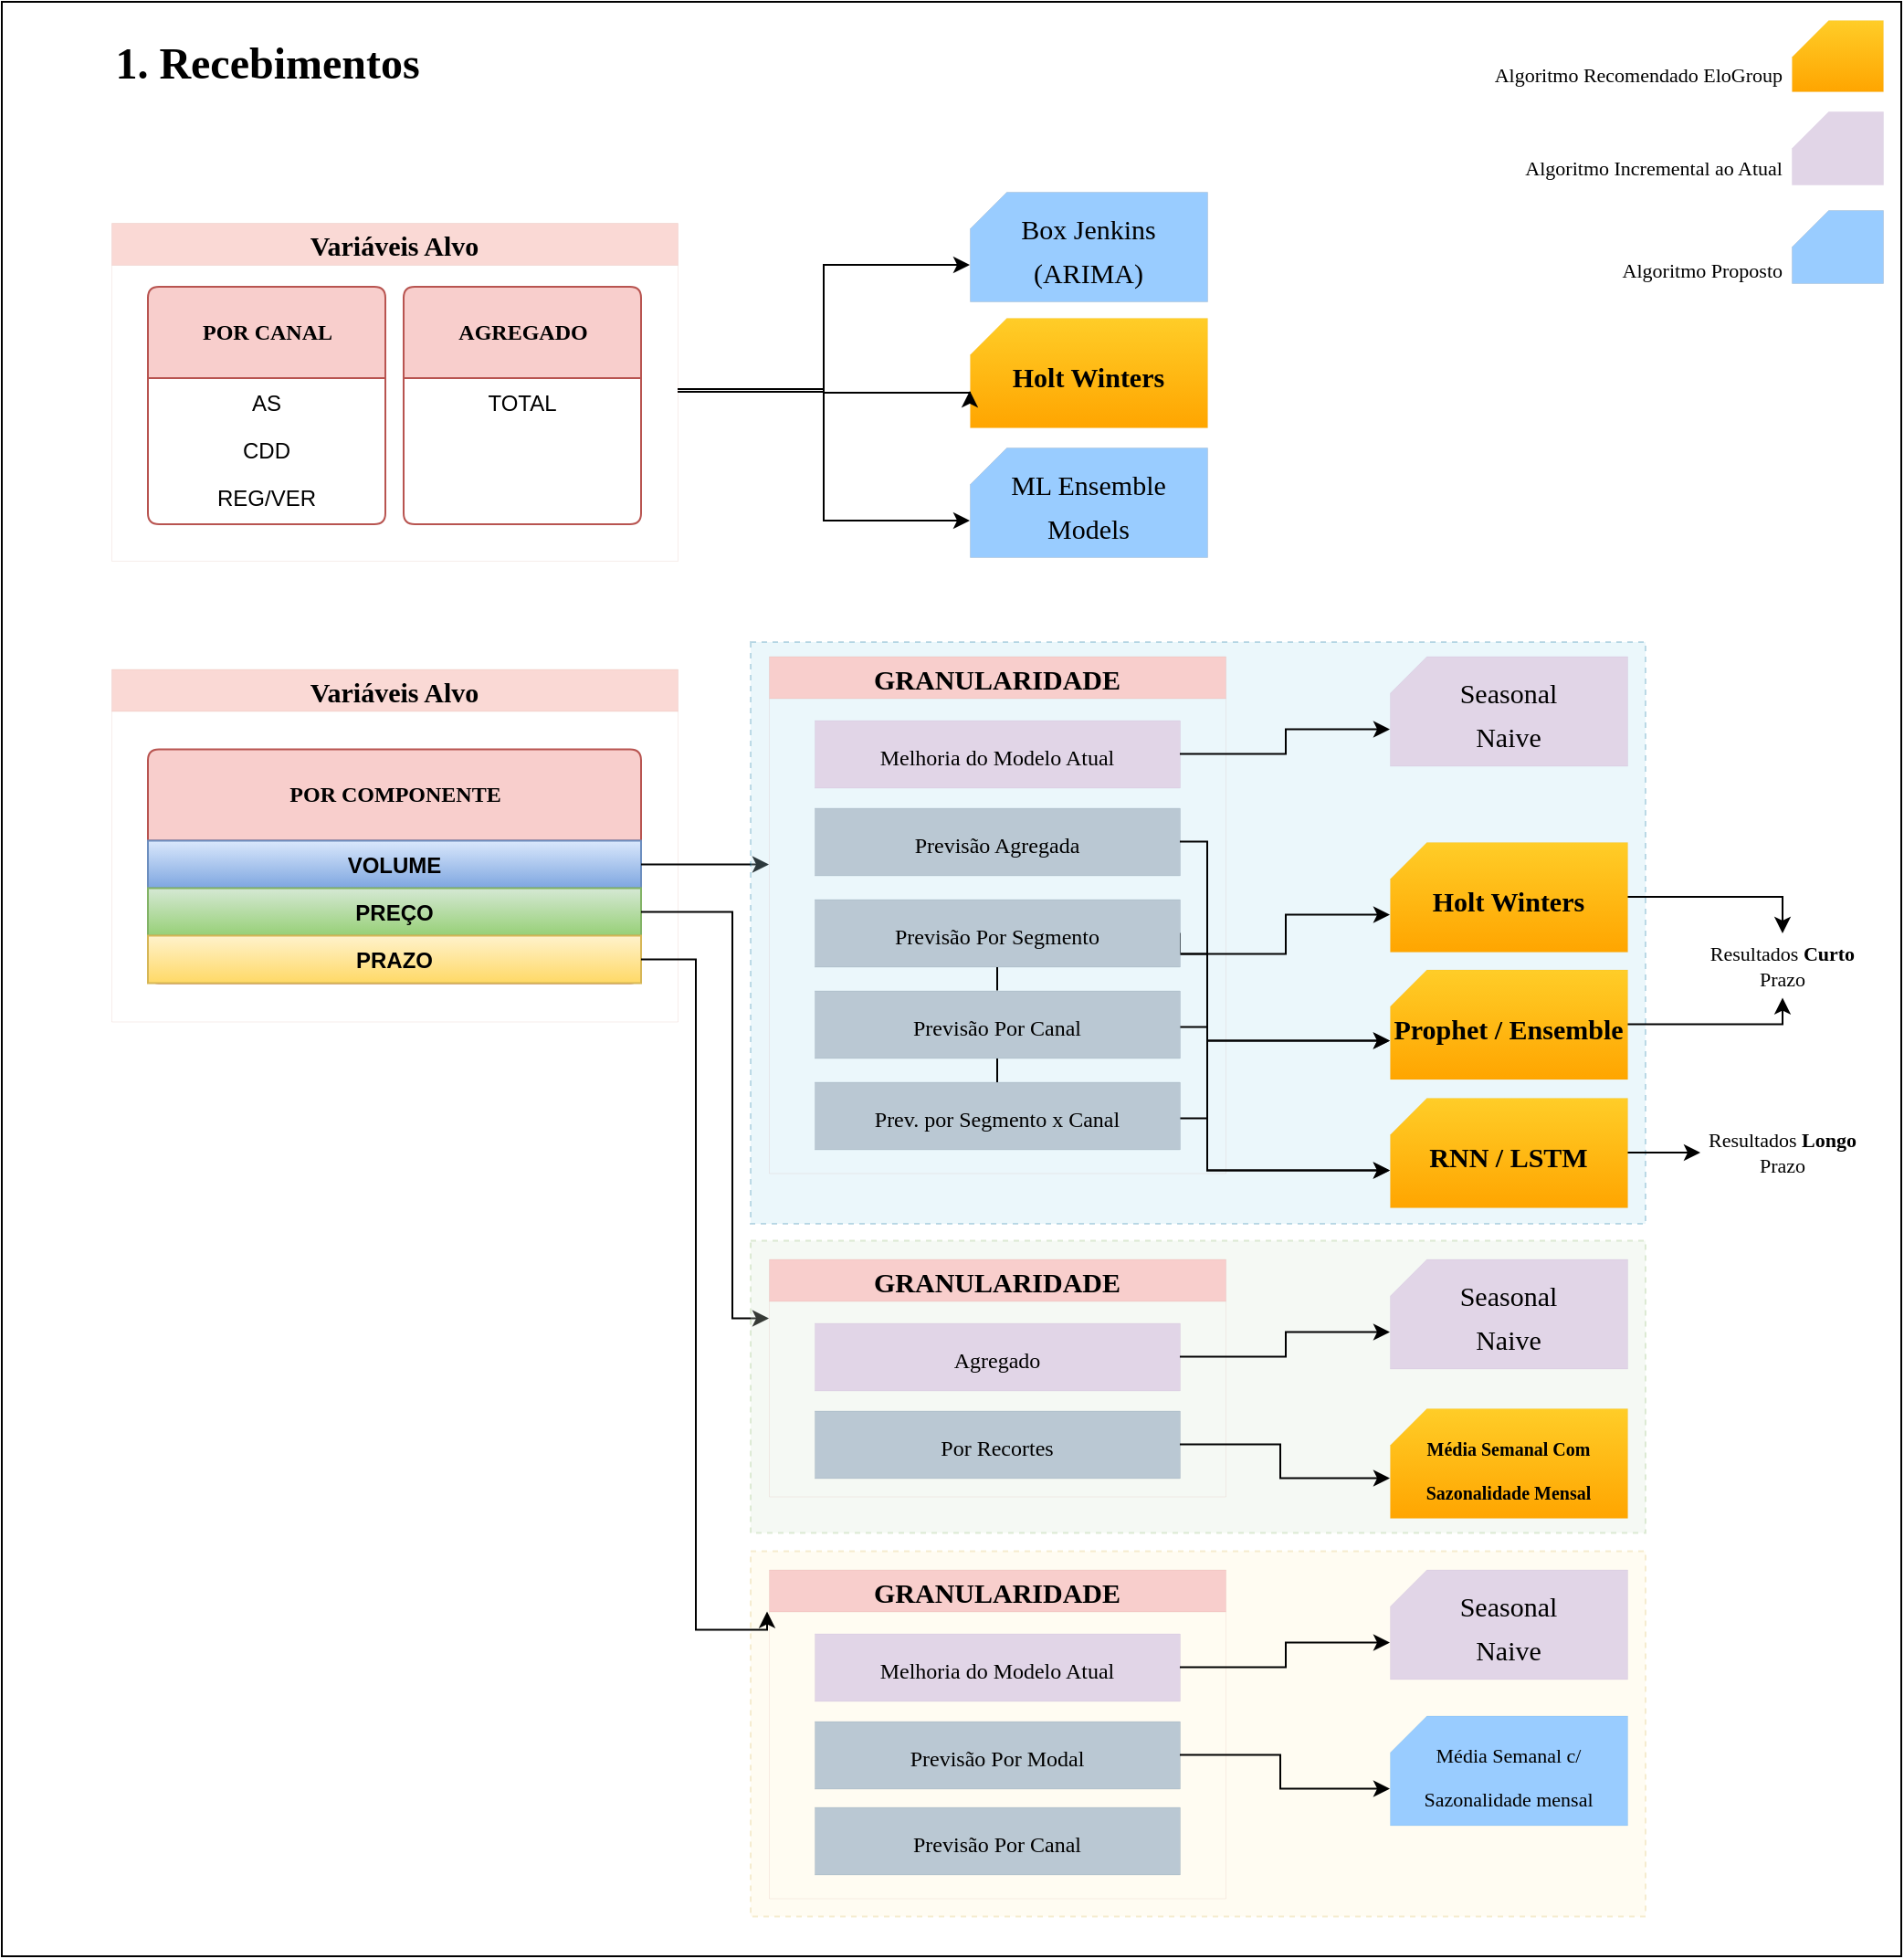 <mxfile version="15.8.8" type="github" pages="2">
  <diagram name="Recebimentos-All" id="5d7acffa-a066-3a61-03fe-96351882024d">
    <mxGraphModel dx="1422" dy="795" grid="1" gridSize="10" guides="1" tooltips="1" connect="1" arrows="1" fold="1" page="1" pageScale="1" pageWidth="1100" pageHeight="850" background="#ffffff" math="0" shadow="0">
      <root>
        <mxCell id="0" />
        <mxCell id="1" parent="0" />
        <mxCell id="HXmn7OTbbug8Ag9zwqpq-1" value="" style="whiteSpace=wrap;html=1;" parent="1" vertex="1">
          <mxGeometry x="40" y="40" width="1040" height="1070" as="geometry" />
        </mxCell>
        <mxCell id="HXmn7OTbbug8Ag9zwqpq-2" value="&lt;font style=&quot;font-size: 24px&quot;&gt;1. Recebimentos&lt;/font&gt;" style="text;html=1;resizable=0;autosize=1;align=center;verticalAlign=middle;points=[];rounded=0;strokeWidth=0;fontSize=20;fontStyle=1;fontFamily=Lucida Console;" parent="1" vertex="1">
          <mxGeometry x="65" y="59" width="240" height="30" as="geometry" />
        </mxCell>
        <mxCell id="HXmn7OTbbug8Ag9zwqpq-7" value="&lt;font style=&quot;font-size: 15px&quot;&gt;&lt;font style=&quot;font-size: 15px&quot;&gt;Box Jenkins&lt;br&gt;(AR&lt;/font&gt;IMA)&lt;/font&gt;" style="shape=card;whiteSpace=wrap;html=1;fontFamily=Lucida Console;fontSize=20;strokeWidth=0;fillColor=#99CCFF;size=20;" parent="1" vertex="1">
          <mxGeometry x="570" y="144" width="130" height="60" as="geometry" />
        </mxCell>
        <mxCell id="HXmn7OTbbug8Ag9zwqpq-8" value="&lt;font style=&quot;font-size: 15px&quot;&gt;Holt Winters&lt;/font&gt;" style="shape=card;whiteSpace=wrap;html=1;fontFamily=Lucida Console;fontSize=20;strokeWidth=0;fillColor=#ffcd28;size=20;rounded=0;shadow=0;fontStyle=1;labelBackgroundColor=none;labelBorderColor=none;gradientColor=#ffa500;strokeColor=#d79b00;" parent="1" vertex="1">
          <mxGeometry x="570" y="213" width="130" height="60" as="geometry" />
        </mxCell>
        <mxCell id="HXmn7OTbbug8Ag9zwqpq-9" value="&lt;font style=&quot;font-size: 15px&quot;&gt;ML Ensemble&lt;br&gt;Models&lt;/font&gt;" style="shape=card;whiteSpace=wrap;html=1;fontFamily=Lucida Console;fontSize=20;strokeWidth=0;fillColor=#99CCFF;size=20;" parent="1" vertex="1">
          <mxGeometry x="570" y="284" width="130" height="60" as="geometry" />
        </mxCell>
        <mxCell id="HXmn7OTbbug8Ag9zwqpq-13" style="edgeStyle=orthogonalEdgeStyle;rounded=0;orthogonalLoop=1;jettySize=auto;html=1;entryX=0;entryY=0;entryDx=0;entryDy=40;entryPerimeter=0;fontFamily=Lucida Console;fontSize=15;" parent="1" source="HXmn7OTbbug8Ag9zwqpq-11" target="HXmn7OTbbug8Ag9zwqpq-7" edge="1">
          <mxGeometry relative="1" as="geometry" />
        </mxCell>
        <mxCell id="HXmn7OTbbug8Ag9zwqpq-14" style="edgeStyle=orthogonalEdgeStyle;rounded=0;orthogonalLoop=1;jettySize=auto;html=1;entryX=0;entryY=0;entryDx=0;entryDy=40;entryPerimeter=0;fontFamily=Lucida Console;fontSize=15;" parent="1" source="HXmn7OTbbug8Ag9zwqpq-11" target="HXmn7OTbbug8Ag9zwqpq-8" edge="1">
          <mxGeometry relative="1" as="geometry">
            <Array as="points">
              <mxPoint x="490" y="252" />
              <mxPoint x="490" y="254" />
            </Array>
          </mxGeometry>
        </mxCell>
        <mxCell id="HXmn7OTbbug8Ag9zwqpq-15" style="edgeStyle=orthogonalEdgeStyle;rounded=0;orthogonalLoop=1;jettySize=auto;html=1;entryX=0;entryY=0;entryDx=0;entryDy=40;entryPerimeter=0;fontFamily=Lucida Console;fontSize=15;" parent="1" source="HXmn7OTbbug8Ag9zwqpq-11" target="HXmn7OTbbug8Ag9zwqpq-9" edge="1">
          <mxGeometry relative="1" as="geometry" />
        </mxCell>
        <mxCell id="HXmn7OTbbug8Ag9zwqpq-11" value="Variáveis Alvo" style="swimlane;fontFamily=Lucida Console;fontSize=15;strokeWidth=0;fillColor=#fad9d5;strokeColor=#ae4132;" parent="1" vertex="1">
          <mxGeometry x="100" y="161" width="310" height="185" as="geometry" />
        </mxCell>
        <mxCell id="21ea969265ad0168-10" value="&lt;b&gt;POR CANAL&lt;/b&gt;" style="swimlane;html=1;fontStyle=0;childLayout=stackLayout;horizontal=1;startSize=50;fillColor=#f8cecc;horizontalStack=0;resizeParent=1;resizeLast=0;collapsible=1;marginBottom=0;swimlaneFillColor=#ffffff;align=center;rounded=1;shadow=0;comic=0;labelBackgroundColor=none;strokeWidth=1;fontFamily=Verdana;fontSize=12;strokeColor=#b85450;arcSize=4;" parent="1" vertex="1">
          <mxGeometry x="120" y="196" width="130" height="130" as="geometry" />
        </mxCell>
        <mxCell id="21ea969265ad0168-11" value="AS" style="text;html=1;strokeColor=none;fillColor=none;spacingLeft=4;spacingRight=4;whiteSpace=wrap;overflow=hidden;rotatable=0;points=[[0,0.5],[1,0.5]];portConstraint=eastwest;align=center;" parent="21ea969265ad0168-10" vertex="1">
          <mxGeometry y="50" width="130" height="26" as="geometry" />
        </mxCell>
        <mxCell id="21ea969265ad0168-12" value="CDD" style="text;html=1;strokeColor=none;fillColor=none;spacingLeft=4;spacingRight=4;whiteSpace=wrap;overflow=hidden;rotatable=0;points=[[0,0.5],[1,0.5]];portConstraint=eastwest;align=center;" parent="21ea969265ad0168-10" vertex="1">
          <mxGeometry y="76" width="130" height="26" as="geometry" />
        </mxCell>
        <mxCell id="21ea969265ad0168-52" value="REG/VER" style="text;html=1;strokeColor=none;fillColor=none;spacingLeft=4;spacingRight=4;whiteSpace=wrap;overflow=hidden;rotatable=0;points=[[0,0.5],[1,0.5]];portConstraint=eastwest;align=center;" parent="21ea969265ad0168-10" vertex="1">
          <mxGeometry y="102" width="130" height="26" as="geometry" />
        </mxCell>
        <mxCell id="HXmn7OTbbug8Ag9zwqpq-3" value="&lt;b&gt;AGREGADO&lt;/b&gt;" style="swimlane;html=1;fontStyle=0;childLayout=stackLayout;horizontal=1;startSize=50;fillColor=#f8cecc;horizontalStack=0;resizeParent=1;resizeLast=0;collapsible=1;marginBottom=0;swimlaneFillColor=#ffffff;align=center;rounded=1;shadow=0;comic=0;labelBackgroundColor=none;strokeWidth=1;fontFamily=Verdana;fontSize=12;strokeColor=#b85450;arcSize=4;" parent="1" vertex="1">
          <mxGeometry x="260" y="196" width="130" height="130" as="geometry" />
        </mxCell>
        <mxCell id="HXmn7OTbbug8Ag9zwqpq-6" value="TOTAL" style="text;html=1;strokeColor=none;fillColor=none;spacingLeft=4;spacingRight=4;whiteSpace=wrap;overflow=hidden;rotatable=0;points=[[0,0.5],[1,0.5]];portConstraint=eastwest;align=center;" parent="HXmn7OTbbug8Ag9zwqpq-3" vertex="1">
          <mxGeometry y="50" width="130" height="26" as="geometry" />
        </mxCell>
        <mxCell id="HXmn7OTbbug8Ag9zwqpq-22" value="Variáveis Alvo" style="swimlane;fontFamily=Lucida Console;fontSize=15;strokeWidth=0;fillColor=#fad9d5;strokeColor=#ae4132;" parent="1" vertex="1">
          <mxGeometry x="100" y="405.25" width="310" height="193" as="geometry" />
        </mxCell>
        <mxCell id="HXmn7OTbbug8Ag9zwqpq-23" value="&lt;b&gt;POR COMPONENTE&lt;/b&gt;" style="swimlane;html=1;fontStyle=0;childLayout=stackLayout;horizontal=1;startSize=50;fillColor=#f8cecc;horizontalStack=0;resizeParent=1;resizeLast=0;collapsible=1;marginBottom=0;swimlaneFillColor=#ffffff;align=center;rounded=1;shadow=0;comic=0;labelBackgroundColor=none;strokeWidth=1;fontFamily=Verdana;fontSize=12;strokeColor=#b85450;arcSize=4;" parent="1" vertex="1">
          <mxGeometry x="120" y="449.25" width="270" height="128" as="geometry" />
        </mxCell>
        <mxCell id="HXmn7OTbbug8Ag9zwqpq-24" value="&lt;b&gt;VOLUME&lt;/b&gt;" style="text;html=1;spacingLeft=4;spacingRight=4;whiteSpace=wrap;overflow=hidden;rotatable=0;points=[[0,0.5],[1,0.5]];portConstraint=eastwest;align=center;fillColor=#dae8fc;strokeColor=#6c8ebf;gradientColor=#7ea6e0;" parent="HXmn7OTbbug8Ag9zwqpq-23" vertex="1">
          <mxGeometry y="50" width="270" height="26" as="geometry" />
        </mxCell>
        <mxCell id="HXmn7OTbbug8Ag9zwqpq-25" value="&lt;b&gt;PREÇO&lt;/b&gt;" style="text;html=1;strokeColor=#82b366;fillColor=#d5e8d4;spacingLeft=4;spacingRight=4;whiteSpace=wrap;overflow=hidden;rotatable=0;points=[[0,0.5],[1,0.5]];portConstraint=eastwest;align=center;gradientColor=#97d077;" parent="HXmn7OTbbug8Ag9zwqpq-23" vertex="1">
          <mxGeometry y="76" width="270" height="26" as="geometry" />
        </mxCell>
        <mxCell id="HXmn7OTbbug8Ag9zwqpq-26" value="&lt;b&gt;PRAZO&lt;/b&gt;" style="text;html=1;strokeColor=#d6b656;fillColor=#fff2cc;spacingLeft=4;spacingRight=4;whiteSpace=wrap;overflow=hidden;rotatable=0;points=[[0,0.5],[1,0.5]];portConstraint=eastwest;align=center;gradientColor=#ffd966;" parent="HXmn7OTbbug8Ag9zwqpq-23" vertex="1">
          <mxGeometry y="102" width="270" height="26" as="geometry" />
        </mxCell>
        <mxCell id="HXmn7OTbbug8Ag9zwqpq-46" style="edgeStyle=orthogonalEdgeStyle;rounded=0;orthogonalLoop=1;jettySize=auto;html=1;fontFamily=Lucida Console;fontSize=12;" parent="1" source="HXmn7OTbbug8Ag9zwqpq-24" edge="1">
          <mxGeometry relative="1" as="geometry">
            <mxPoint x="460" y="512.25" as="targetPoint" />
          </mxGeometry>
        </mxCell>
        <mxCell id="HXmn7OTbbug8Ag9zwqpq-69" style="edgeStyle=orthogonalEdgeStyle;rounded=0;orthogonalLoop=1;jettySize=auto;html=1;entryX=0;entryY=0.25;entryDx=0;entryDy=0;fontFamily=Lucida Console;fontSize=12;" parent="1" source="HXmn7OTbbug8Ag9zwqpq-25" target="HXmn7OTbbug8Ag9zwqpq-56" edge="1">
          <mxGeometry relative="1" as="geometry">
            <Array as="points">
              <mxPoint x="440" y="538.25" />
              <mxPoint x="440" y="761.25" />
            </Array>
          </mxGeometry>
        </mxCell>
        <mxCell id="HXmn7OTbbug8Ag9zwqpq-79" value="" style="rounded=0;whiteSpace=wrap;html=1;fontFamily=Lucida Console;fontSize=11;strokeWidth=1;fillColor=#fff2cc;strokeColor=#d6b656;opacity=25;dashed=1;" parent="1" vertex="1">
          <mxGeometry x="450" y="888.25" width="490" height="200" as="geometry" />
        </mxCell>
        <mxCell id="HXmn7OTbbug8Ag9zwqpq-70" value="&lt;font style=&quot;font-size: 11px&quot;&gt;Média Semanal c/ Sazonalidade mensal&lt;/font&gt;" style="shape=card;whiteSpace=wrap;html=1;fontFamily=Lucida Console;fontSize=20;strokeWidth=0;fillColor=#99CCFF;size=20;strokeColor=#10739e;" parent="1" vertex="1">
          <mxGeometry x="800" y="978.25" width="130" height="60" as="geometry" />
        </mxCell>
        <mxCell id="HXmn7OTbbug8Ag9zwqpq-71" value="GRANULARIDADE" style="swimlane;fontFamily=Lucida Console;fontSize=15;strokeWidth=0;fillColor=#f8cecc;strokeColor=#b85450;" parent="1" vertex="1">
          <mxGeometry x="460" y="898.25" width="250" height="180" as="geometry">
            <mxRectangle x="460" y="640" width="150" height="23" as="alternateBounds" />
          </mxGeometry>
        </mxCell>
        <mxCell id="HXmn7OTbbug8Ag9zwqpq-72" value="&lt;font style=&quot;font-size: 12px&quot;&gt;Melhoria do Modelo Atual&lt;/font&gt;" style="whiteSpace=wrap;html=1;fontFamily=Lucida Console;fontSize=15;strokeWidth=0;fillColor=#e1d5e7;strokeColor=#9673a6;" parent="HXmn7OTbbug8Ag9zwqpq-71" vertex="1">
          <mxGeometry x="25" y="35" width="200" height="37" as="geometry" />
        </mxCell>
        <mxCell id="HXmn7OTbbug8Ag9zwqpq-73" value="&lt;font style=&quot;font-size: 12px&quot;&gt;Previsão Por Modal&lt;/font&gt;" style="whiteSpace=wrap;html=1;fontFamily=Lucida Console;fontSize=15;strokeWidth=0;fillColor=#bac8d3;strokeColor=#23445d;" parent="HXmn7OTbbug8Ag9zwqpq-71" vertex="1">
          <mxGeometry x="25" y="83" width="200" height="37" as="geometry" />
        </mxCell>
        <mxCell id="HXmn7OTbbug8Ag9zwqpq-77" value="&lt;font style=&quot;font-size: 12px&quot;&gt;Previsão Por Canal&lt;/font&gt;" style="whiteSpace=wrap;html=1;fontFamily=Lucida Console;fontSize=15;strokeWidth=0;fillColor=#bac8d3;strokeColor=#23445d;" parent="HXmn7OTbbug8Ag9zwqpq-71" vertex="1">
          <mxGeometry x="25" y="130" width="200" height="37" as="geometry" />
        </mxCell>
        <mxCell id="HXmn7OTbbug8Ag9zwqpq-74" value="&lt;span style=&quot;font-size: 15px&quot;&gt;Seasonal &lt;br&gt;Naive&lt;/span&gt;" style="shape=card;whiteSpace=wrap;html=1;fontFamily=Lucida Console;fontSize=20;strokeWidth=0;fillColor=#e1d5e7;size=20;strokeColor=#9673a6;align=center;" parent="1" vertex="1">
          <mxGeometry x="800" y="898.25" width="130" height="60" as="geometry" />
        </mxCell>
        <mxCell id="HXmn7OTbbug8Ag9zwqpq-75" style="edgeStyle=orthogonalEdgeStyle;rounded=0;orthogonalLoop=1;jettySize=auto;html=1;entryX=0;entryY=0;entryDx=0;entryDy=40;entryPerimeter=0;fontFamily=Lucida Console;fontSize=12;" parent="1" source="HXmn7OTbbug8Ag9zwqpq-72" target="HXmn7OTbbug8Ag9zwqpq-74" edge="1">
          <mxGeometry relative="1" as="geometry">
            <Array as="points">
              <mxPoint x="743" y="952.25" />
              <mxPoint x="743" y="938.25" />
            </Array>
          </mxGeometry>
        </mxCell>
        <mxCell id="HXmn7OTbbug8Ag9zwqpq-76" style="edgeStyle=orthogonalEdgeStyle;rounded=0;orthogonalLoop=1;jettySize=auto;html=1;entryX=0;entryY=0;entryDx=0;entryDy=40;entryPerimeter=0;fontFamily=Lucida Console;fontSize=12;exitX=1;exitY=0.5;exitDx=0;exitDy=0;" parent="1" source="HXmn7OTbbug8Ag9zwqpq-73" target="HXmn7OTbbug8Ag9zwqpq-70" edge="1">
          <mxGeometry relative="1" as="geometry">
            <Array as="points">
              <mxPoint x="740" y="1000.25" />
              <mxPoint x="740" y="1018.25" />
            </Array>
          </mxGeometry>
        </mxCell>
        <mxCell id="HXmn7OTbbug8Ag9zwqpq-78" style="edgeStyle=orthogonalEdgeStyle;rounded=0;orthogonalLoop=1;jettySize=auto;html=1;entryX=-0.004;entryY=0.128;entryDx=0;entryDy=0;entryPerimeter=0;fontFamily=Lucida Console;fontSize=11;" parent="1" source="HXmn7OTbbug8Ag9zwqpq-26" target="HXmn7OTbbug8Ag9zwqpq-71" edge="1">
          <mxGeometry relative="1" as="geometry">
            <Array as="points">
              <mxPoint x="420" y="564.25" />
              <mxPoint x="420" y="931.25" />
            </Array>
          </mxGeometry>
        </mxCell>
        <mxCell id="HXmn7OTbbug8Ag9zwqpq-80" value="" style="rounded=0;whiteSpace=wrap;html=1;fontFamily=Lucida Console;fontSize=11;strokeWidth=1;fillColor=#d5e8d4;strokeColor=#82b366;opacity=25;dashed=1;" parent="1" vertex="1">
          <mxGeometry x="450" y="718.25" width="490" height="160" as="geometry" />
        </mxCell>
        <mxCell id="HXmn7OTbbug8Ag9zwqpq-81" value="" style="rounded=0;whiteSpace=wrap;html=1;fontFamily=Lucida Console;fontSize=11;strokeWidth=1;fillColor=#b1ddf0;strokeColor=#10739e;opacity=25;dashed=1;" parent="1" vertex="1">
          <mxGeometry x="450" y="390.5" width="490" height="318.5" as="geometry" />
        </mxCell>
        <mxCell id="HXmn7OTbbug8Ag9zwqpq-32" value="GRANULARIDADE" style="swimlane;fontFamily=Lucida Console;fontSize=15;strokeWidth=0;fillColor=#f8cecc;strokeColor=#b85450;" parent="1" vertex="1">
          <mxGeometry x="460" y="398.25" width="250" height="283" as="geometry" />
        </mxCell>
        <mxCell id="HXmn7OTbbug8Ag9zwqpq-38" value="&lt;font style=&quot;font-size: 12px&quot;&gt;Melhoria do Modelo Atual&lt;/font&gt;" style="whiteSpace=wrap;html=1;fontFamily=Lucida Console;fontSize=15;strokeWidth=0;fillColor=#e1d5e7;strokeColor=#9673a6;" parent="HXmn7OTbbug8Ag9zwqpq-32" vertex="1">
          <mxGeometry x="25" y="35" width="200" height="37" as="geometry" />
        </mxCell>
        <mxCell id="HXmn7OTbbug8Ag9zwqpq-39" value="&lt;font style=&quot;font-size: 12px&quot;&gt;Previsão Agregada&lt;/font&gt;" style="whiteSpace=wrap;html=1;fontFamily=Lucida Console;fontSize=15;strokeWidth=0;fillColor=#bac8d3;strokeColor=#23445d;" parent="HXmn7OTbbug8Ag9zwqpq-32" vertex="1">
          <mxGeometry x="25" y="83" width="200" height="37" as="geometry" />
        </mxCell>
        <mxCell id="HXmn7OTbbug8Ag9zwqpq-49" style="edgeStyle=orthogonalEdgeStyle;rounded=0;orthogonalLoop=1;jettySize=auto;html=1;exitX=1;exitY=0.5;exitDx=0;exitDy=0;entryX=0;entryY=0;entryDx=0;entryDy=40;entryPerimeter=0;fontFamily=Lucida Console;fontSize=12;" parent="1" source="HXmn7OTbbug8Ag9zwqpq-40" edge="1">
          <mxGeometry relative="1" as="geometry">
            <mxPoint x="800" y="608.75" as="targetPoint" />
            <Array as="points">
              <mxPoint x="685" y="561.25" />
              <mxPoint x="700" y="561.25" />
              <mxPoint x="700" y="609.25" />
            </Array>
          </mxGeometry>
        </mxCell>
        <mxCell id="HXmn7OTbbug8Ag9zwqpq-50" style="edgeStyle=orthogonalEdgeStyle;rounded=0;orthogonalLoop=1;jettySize=auto;html=1;entryX=0;entryY=0;entryDx=0;entryDy=40;entryPerimeter=0;fontFamily=Lucida Console;fontSize=12;" parent="1" source="HXmn7OTbbug8Ag9zwqpq-41" edge="1">
          <mxGeometry relative="1" as="geometry">
            <mxPoint x="800" y="608.75" as="targetPoint" />
            <Array as="points">
              <mxPoint x="585" y="561.25" />
              <mxPoint x="700" y="561.25" />
              <mxPoint x="700" y="609.25" />
            </Array>
          </mxGeometry>
        </mxCell>
        <mxCell id="HXmn7OTbbug8Ag9zwqpq-51" style="edgeStyle=orthogonalEdgeStyle;rounded=0;orthogonalLoop=1;jettySize=auto;html=1;entryX=0;entryY=0;entryDx=0;entryDy=40;entryPerimeter=0;fontFamily=Lucida Console;fontSize=12;" parent="1" source="HXmn7OTbbug8Ag9zwqpq-41" edge="1">
          <mxGeometry relative="1" as="geometry">
            <mxPoint x="800" y="679.75" as="targetPoint" />
            <Array as="points">
              <mxPoint x="585" y="651.25" />
              <mxPoint x="700" y="651.25" />
              <mxPoint x="700" y="680.25" />
            </Array>
          </mxGeometry>
        </mxCell>
        <mxCell id="HXmn7OTbbug8Ag9zwqpq-52" style="edgeStyle=orthogonalEdgeStyle;rounded=0;orthogonalLoop=1;jettySize=auto;html=1;entryX=0;entryY=0;entryDx=0;entryDy=40;entryPerimeter=0;fontFamily=Lucida Console;fontSize=12;" parent="1" source="HXmn7OTbbug8Ag9zwqpq-42" edge="1">
          <mxGeometry relative="1" as="geometry">
            <mxPoint x="800" y="679.75" as="targetPoint" />
            <Array as="points">
              <mxPoint x="585" y="601.25" />
              <mxPoint x="700" y="601.25" />
              <mxPoint x="700" y="680.25" />
            </Array>
          </mxGeometry>
        </mxCell>
        <mxCell id="HXmn7OTbbug8Ag9zwqpq-42" value="&lt;font style=&quot;font-size: 12px&quot;&gt;Prev. por Segmento x Canal&lt;/font&gt;" style="whiteSpace=wrap;html=1;fontFamily=Lucida Console;fontSize=15;strokeWidth=0;fillColor=#bac8d3;strokeColor=#23445d;" parent="1" vertex="1">
          <mxGeometry x="485" y="631.25" width="200" height="37" as="geometry" />
        </mxCell>
        <mxCell id="HXmn7OTbbug8Ag9zwqpq-44" value="&lt;span style=&quot;font-size: 15px&quot;&gt;Seasonal &lt;br&gt;Naive&lt;/span&gt;" style="shape=card;whiteSpace=wrap;html=1;fontFamily=Lucida Console;fontSize=20;strokeWidth=0;fillColor=#e1d5e7;size=20;strokeColor=#9673a6;align=center;" parent="1" vertex="1">
          <mxGeometry x="800" y="398.25" width="130" height="60" as="geometry" />
        </mxCell>
        <mxCell id="HXmn7OTbbug8Ag9zwqpq-45" style="edgeStyle=orthogonalEdgeStyle;rounded=0;orthogonalLoop=1;jettySize=auto;html=1;entryX=0;entryY=0;entryDx=0;entryDy=40;entryPerimeter=0;fontFamily=Lucida Console;fontSize=12;" parent="1" source="HXmn7OTbbug8Ag9zwqpq-38" target="HXmn7OTbbug8Ag9zwqpq-44" edge="1">
          <mxGeometry relative="1" as="geometry">
            <Array as="points">
              <mxPoint x="743" y="452.25" />
              <mxPoint x="743" y="438.25" />
            </Array>
          </mxGeometry>
        </mxCell>
        <mxCell id="HXmn7OTbbug8Ag9zwqpq-47" style="edgeStyle=orthogonalEdgeStyle;rounded=0;orthogonalLoop=1;jettySize=auto;html=1;entryX=0;entryY=0;entryDx=0;entryDy=40;entryPerimeter=0;fontFamily=Lucida Console;fontSize=12;exitX=1;exitY=0.5;exitDx=0;exitDy=0;" parent="1" source="HXmn7OTbbug8Ag9zwqpq-39" edge="1">
          <mxGeometry relative="1" as="geometry">
            <mxPoint x="800" y="539.75" as="targetPoint" />
            <Array as="points">
              <mxPoint x="700" y="500.25" />
              <mxPoint x="700" y="561.25" />
              <mxPoint x="743" y="561.25" />
              <mxPoint x="743" y="540.25" />
            </Array>
          </mxGeometry>
        </mxCell>
        <mxCell id="HXmn7OTbbug8Ag9zwqpq-41" value="&lt;font style=&quot;font-size: 12px&quot;&gt;Previsão Por Canal&lt;/font&gt;" style="whiteSpace=wrap;html=1;fontFamily=Lucida Console;fontSize=15;strokeWidth=0;fillColor=#bac8d3;strokeColor=#23445d;" parent="1" vertex="1">
          <mxGeometry x="485" y="581.25" width="200" height="37" as="geometry" />
        </mxCell>
        <mxCell id="HXmn7OTbbug8Ag9zwqpq-40" value="&lt;font style=&quot;font-size: 12px&quot;&gt;Previsão Por Segmento&lt;/font&gt;" style="whiteSpace=wrap;html=1;fontFamily=Lucida Console;fontSize=15;strokeWidth=0;fillColor=#bac8d3;strokeColor=#23445d;" parent="1" vertex="1">
          <mxGeometry x="485" y="531.25" width="200" height="37" as="geometry" />
        </mxCell>
        <mxCell id="HXmn7OTbbug8Ag9zwqpq-56" value="GRANULARIDADE" style="swimlane;fontFamily=Lucida Console;fontSize=15;strokeWidth=0;fillColor=#f8cecc;strokeColor=#b85450;" parent="1" vertex="1">
          <mxGeometry x="460" y="728.25" width="250" height="130" as="geometry">
            <mxRectangle x="460" y="640" width="150" height="23" as="alternateBounds" />
          </mxGeometry>
        </mxCell>
        <mxCell id="HXmn7OTbbug8Ag9zwqpq-57" value="&lt;font style=&quot;font-size: 12px&quot;&gt;Agregado&lt;/font&gt;" style="whiteSpace=wrap;html=1;fontFamily=Lucida Console;fontSize=15;strokeWidth=0;fillColor=#e1d5e7;strokeColor=#9673a6;" parent="HXmn7OTbbug8Ag9zwqpq-56" vertex="1">
          <mxGeometry x="25" y="35" width="200" height="37" as="geometry" />
        </mxCell>
        <mxCell id="HXmn7OTbbug8Ag9zwqpq-58" value="&lt;font style=&quot;font-size: 12px&quot;&gt;Por Recortes&lt;/font&gt;" style="whiteSpace=wrap;html=1;fontFamily=Lucida Console;fontSize=15;strokeWidth=0;fillColor=#bac8d3;strokeColor=#23445d;" parent="HXmn7OTbbug8Ag9zwqpq-56" vertex="1">
          <mxGeometry x="25" y="83" width="200" height="37" as="geometry" />
        </mxCell>
        <mxCell id="HXmn7OTbbug8Ag9zwqpq-64" value="&lt;span style=&quot;font-size: 15px&quot;&gt;Seasonal &lt;br&gt;Naive&lt;/span&gt;" style="shape=card;whiteSpace=wrap;html=1;fontFamily=Lucida Console;fontSize=20;strokeWidth=0;fillColor=#e1d5e7;size=20;strokeColor=#9673a6;align=center;" parent="1" vertex="1">
          <mxGeometry x="800" y="728.25" width="130" height="60" as="geometry" />
        </mxCell>
        <mxCell id="HXmn7OTbbug8Ag9zwqpq-65" style="edgeStyle=orthogonalEdgeStyle;rounded=0;orthogonalLoop=1;jettySize=auto;html=1;entryX=0;entryY=0;entryDx=0;entryDy=40;entryPerimeter=0;fontFamily=Lucida Console;fontSize=12;" parent="1" source="HXmn7OTbbug8Ag9zwqpq-57" target="HXmn7OTbbug8Ag9zwqpq-64" edge="1">
          <mxGeometry relative="1" as="geometry">
            <Array as="points">
              <mxPoint x="743" y="782.25" />
              <mxPoint x="743" y="768.25" />
            </Array>
          </mxGeometry>
        </mxCell>
        <mxCell id="HXmn7OTbbug8Ag9zwqpq-66" style="edgeStyle=orthogonalEdgeStyle;rounded=0;orthogonalLoop=1;jettySize=auto;html=1;entryX=0;entryY=0;entryDx=0;entryDy=40;entryPerimeter=0;fontFamily=Lucida Console;fontSize=12;exitX=1;exitY=0.5;exitDx=0;exitDy=0;" parent="1" source="HXmn7OTbbug8Ag9zwqpq-58" edge="1">
          <mxGeometry relative="1" as="geometry">
            <Array as="points">
              <mxPoint x="740" y="830.25" />
              <mxPoint x="740" y="848.25" />
            </Array>
            <mxPoint x="800" y="848.25" as="targetPoint" />
          </mxGeometry>
        </mxCell>
        <mxCell id="HXmn7OTbbug8Ag9zwqpq-90" value="&lt;span style=&quot;font-size: 15px&quot;&gt;&lt;br&gt;&lt;br&gt;&lt;/span&gt;" style="shape=card;whiteSpace=wrap;html=1;fontFamily=Lucida Console;fontSize=20;strokeWidth=0;fillColor=#e1d5e7;size=20;strokeColor=#9673a6;align=center;" parent="1" vertex="1">
          <mxGeometry x="1020" y="100" width="50" height="40" as="geometry" />
        </mxCell>
        <mxCell id="HXmn7OTbbug8Ag9zwqpq-91" value="" style="shape=card;whiteSpace=wrap;html=1;fontFamily=Lucida Console;fontSize=20;strokeWidth=0;fillColor=#99CCFF;size=20;" parent="1" vertex="1">
          <mxGeometry x="1020" y="154" width="50" height="40" as="geometry" />
        </mxCell>
        <mxCell id="HXmn7OTbbug8Ag9zwqpq-92" value="" style="shape=card;whiteSpace=wrap;html=1;fontFamily=Lucida Console;fontSize=20;strokeWidth=0;fillColor=#ffcd28;size=20;rounded=0;shadow=0;fontStyle=1;labelBackgroundColor=none;labelBorderColor=none;gradientColor=#ffa500;strokeColor=#d79b00;" parent="1" vertex="1">
          <mxGeometry x="1020" y="50" width="50" height="39" as="geometry" />
        </mxCell>
        <mxCell id="HXmn7OTbbug8Ag9zwqpq-93" value="Algoritmo Recomendado EloGroup" style="text;html=1;strokeColor=none;fillColor=none;align=right;verticalAlign=bottom;whiteSpace=wrap;rounded=0;shadow=0;labelBackgroundColor=none;labelBorderColor=none;fontFamily=Lucida Console;fontSize=11;opacity=25;" parent="1" vertex="1">
          <mxGeometry x="807" y="59" width="210" height="30" as="geometry" />
        </mxCell>
        <mxCell id="HXmn7OTbbug8Ag9zwqpq-95" value="Algoritmo Incremental ao Atual" style="text;html=1;strokeColor=none;fillColor=none;align=right;verticalAlign=bottom;whiteSpace=wrap;rounded=0;shadow=0;labelBackgroundColor=none;labelBorderColor=none;fontFamily=Lucida Console;fontSize=11;opacity=25;" parent="1" vertex="1">
          <mxGeometry x="807" y="110" width="210" height="30" as="geometry" />
        </mxCell>
        <mxCell id="HXmn7OTbbug8Ag9zwqpq-96" value="Algoritmo Proposto" style="text;html=1;strokeColor=none;fillColor=none;align=right;verticalAlign=bottom;whiteSpace=wrap;rounded=0;shadow=0;labelBackgroundColor=none;labelBorderColor=none;fontFamily=Lucida Console;fontSize=11;opacity=25;" parent="1" vertex="1">
          <mxGeometry x="827" y="166" width="190" height="30" as="geometry" />
        </mxCell>
        <mxCell id="HXmn7OTbbug8Ag9zwqpq-101" style="edgeStyle=orthogonalEdgeStyle;rounded=0;orthogonalLoop=1;jettySize=auto;html=1;entryX=0.5;entryY=0;entryDx=0;entryDy=0;fontFamily=Lucida Console;fontSize=11;" parent="1" source="HXmn7OTbbug8Ag9zwqpq-97" target="HXmn7OTbbug8Ag9zwqpq-100" edge="1">
          <mxGeometry relative="1" as="geometry" />
        </mxCell>
        <mxCell id="HXmn7OTbbug8Ag9zwqpq-97" value="&lt;font style=&quot;font-size: 15px&quot;&gt;Holt Winters&lt;/font&gt;" style="shape=card;whiteSpace=wrap;html=1;fontFamily=Lucida Console;fontSize=20;strokeWidth=0;fillColor=#ffcd28;size=20;rounded=0;shadow=0;fontStyle=1;labelBackgroundColor=none;labelBorderColor=none;gradientColor=#ffa500;strokeColor=#d79b00;" parent="1" vertex="1">
          <mxGeometry x="800" y="500" width="130" height="60" as="geometry" />
        </mxCell>
        <mxCell id="HXmn7OTbbug8Ag9zwqpq-105" style="edgeStyle=orthogonalEdgeStyle;rounded=0;orthogonalLoop=1;jettySize=auto;html=1;entryX=0.5;entryY=1;entryDx=0;entryDy=0;fontFamily=Lucida Console;fontSize=11;" parent="1" source="HXmn7OTbbug8Ag9zwqpq-98" target="HXmn7OTbbug8Ag9zwqpq-100" edge="1">
          <mxGeometry relative="1" as="geometry">
            <Array as="points">
              <mxPoint x="1015" y="600" />
            </Array>
          </mxGeometry>
        </mxCell>
        <mxCell id="HXmn7OTbbug8Ag9zwqpq-98" value="&lt;font style=&quot;font-size: 15px&quot;&gt;Prophet / Ensemble&lt;/font&gt;" style="shape=card;whiteSpace=wrap;html=1;fontFamily=Lucida Console;fontSize=20;strokeWidth=0;fillColor=#ffcd28;size=20;rounded=0;shadow=0;fontStyle=1;labelBackgroundColor=none;labelBorderColor=none;gradientColor=#ffa500;strokeColor=#d79b00;" parent="1" vertex="1">
          <mxGeometry x="800" y="569.75" width="130" height="60" as="geometry" />
        </mxCell>
        <mxCell id="HXmn7OTbbug8Ag9zwqpq-106" style="edgeStyle=orthogonalEdgeStyle;rounded=0;orthogonalLoop=1;jettySize=auto;html=1;entryX=0;entryY=0.5;entryDx=0;entryDy=0;fontFamily=Lucida Console;fontSize=11;" parent="1" source="HXmn7OTbbug8Ag9zwqpq-99" target="HXmn7OTbbug8Ag9zwqpq-103" edge="1">
          <mxGeometry relative="1" as="geometry" />
        </mxCell>
        <mxCell id="HXmn7OTbbug8Ag9zwqpq-99" value="&lt;font style=&quot;font-size: 15px&quot;&gt;RNN / LSTM&lt;/font&gt;" style="shape=card;whiteSpace=wrap;html=1;fontFamily=Lucida Console;fontSize=20;strokeWidth=0;fillColor=#ffcd28;size=20;rounded=0;shadow=0;fontStyle=1;labelBackgroundColor=none;labelBorderColor=none;gradientColor=#ffa500;strokeColor=#d79b00;" parent="1" vertex="1">
          <mxGeometry x="800" y="640" width="130" height="60" as="geometry" />
        </mxCell>
        <mxCell id="HXmn7OTbbug8Ag9zwqpq-100" value="Resultados &lt;b&gt;Curto &lt;/b&gt;Prazo" style="text;html=1;strokeColor=none;fillColor=none;align=center;verticalAlign=middle;whiteSpace=wrap;rounded=0;shadow=0;labelBackgroundColor=none;labelBorderColor=none;fontFamily=Lucida Console;fontSize=11;opacity=25;" parent="1" vertex="1">
          <mxGeometry x="970" y="550" width="90" height="35.25" as="geometry" />
        </mxCell>
        <mxCell id="HXmn7OTbbug8Ag9zwqpq-103" value="Resultados &lt;b&gt;Longo &lt;/b&gt;Prazo" style="text;html=1;strokeColor=none;fillColor=none;align=center;verticalAlign=middle;whiteSpace=wrap;rounded=0;shadow=0;labelBackgroundColor=none;labelBorderColor=none;fontFamily=Lucida Console;fontSize=11;opacity=25;" parent="1" vertex="1">
          <mxGeometry x="970" y="652.38" width="90" height="35.25" as="geometry" />
        </mxCell>
        <mxCell id="HXmn7OTbbug8Ag9zwqpq-109" value="&lt;font style=&quot;font-size: 10px&quot;&gt;Média Semanal Com Sazonalidade Mensal&lt;/font&gt;" style="shape=card;whiteSpace=wrap;html=1;fontFamily=Lucida Console;fontSize=20;strokeWidth=0;fillColor=#ffcd28;size=20;rounded=0;shadow=0;fontStyle=1;labelBackgroundColor=none;labelBorderColor=none;gradientColor=#ffa500;strokeColor=#d79b00;" parent="1" vertex="1">
          <mxGeometry x="800" y="810" width="130" height="60" as="geometry" />
        </mxCell>
      </root>
    </mxGraphModel>
  </diagram>
  <diagram id="uL08qxzuj0Snkz7NFZ-o" name="Recebimentos-Development">
    <mxGraphModel dx="1422" dy="795" grid="1" gridSize="10" guides="1" tooltips="1" connect="1" arrows="1" fold="1" page="1" pageScale="1" pageWidth="827" pageHeight="1169" math="0" shadow="0">
      <root>
        <mxCell id="Vcyw3GAVwPCb47unIvtj-0" />
        <mxCell id="Vcyw3GAVwPCb47unIvtj-1" parent="Vcyw3GAVwPCb47unIvtj-0" />
        <mxCell id="GGyAuN9pRiXHJDMI-0-J-64" value="" style="rounded=0;whiteSpace=wrap;html=1;" vertex="1" parent="Vcyw3GAVwPCb47unIvtj-1">
          <mxGeometry x="20" y="20" width="1020" height="490" as="geometry" />
        </mxCell>
        <mxCell id="GGyAuN9pRiXHJDMI-0-J-0" value="Hotfix Commit" style="text;html=1;strokeColor=none;fillColor=none;align=center;verticalAlign=middle;whiteSpace=wrap;overflow=hidden;" vertex="1" parent="Vcyw3GAVwPCb47unIvtj-1">
          <mxGeometry x="405" y="186" width="80" height="30" as="geometry" />
        </mxCell>
        <mxCell id="GGyAuN9pRiXHJDMI-0-J-1" value="" style="edgeStyle=orthogonalEdgeStyle;rounded=0;html=1;jettySize=auto;orthogonalLoop=1;plain-blue;endArrow=none;endFill=0;strokeWidth=4;strokeColor=#000000;entryX=0;entryY=0.5;entryDx=0;entryDy=0;entryPerimeter=0;" edge="1" parent="Vcyw3GAVwPCb47unIvtj-1" source="GGyAuN9pRiXHJDMI-0-J-3" target="GGyAuN9pRiXHJDMI-0-J-59">
          <mxGeometry x="270" y="171" as="geometry">
            <mxPoint x="420" y="171" as="targetPoint" />
          </mxGeometry>
        </mxCell>
        <mxCell id="GGyAuN9pRiXHJDMI-0-J-2" style="edgeStyle=orthogonalEdgeStyle;curved=1;rounded=0;html=1;exitX=1;exitY=0.5;exitPerimeter=0;entryX=0;entryY=0.5;entryPerimeter=0;endArrow=none;endFill=0;jettySize=auto;orthogonalLoop=1;strokeWidth=4;fontSize=15;" edge="1" parent="Vcyw3GAVwPCb47unIvtj-1" source="GGyAuN9pRiXHJDMI-0-J-3" target="GGyAuN9pRiXHJDMI-0-J-11">
          <mxGeometry relative="1" as="geometry" />
        </mxCell>
        <mxCell id="GGyAuN9pRiXHJDMI-0-J-3" value="" style="verticalLabelPosition=bottom;verticalAlign=top;html=1;strokeWidth=4;shape=mxgraph.flowchart.on-page_reference;plain-blue;gradientColor=none;fillColor=#B5E3Fe;strokeColor=#000000;" vertex="1" parent="Vcyw3GAVwPCb47unIvtj-1">
          <mxGeometry x="240" y="156" width="30" height="30" as="geometry" />
        </mxCell>
        <mxCell id="GGyAuN9pRiXHJDMI-0-J-4" value="" style="edgeStyle=orthogonalEdgeStyle;curved=1;rounded=0;orthogonalLoop=1;jettySize=auto;html=1;endArrow=none;endFill=0;strokeWidth=4;entryX=0;entryY=0.5;entryDx=0;entryDy=0;entryPerimeter=0;" edge="1" parent="Vcyw3GAVwPCb47unIvtj-1" source="GGyAuN9pRiXHJDMI-0-J-6" target="GGyAuN9pRiXHJDMI-0-J-7">
          <mxGeometry relative="1" as="geometry">
            <mxPoint x="712.25" y="171" as="targetPoint" />
          </mxGeometry>
        </mxCell>
        <mxCell id="GGyAuN9pRiXHJDMI-0-J-5" style="edgeStyle=orthogonalEdgeStyle;curved=1;rounded=0;orthogonalLoop=1;jettySize=auto;html=1;exitX=1;exitY=0.5;exitDx=0;exitDy=0;exitPerimeter=0;entryX=0;entryY=0.5;entryDx=0;entryDy=0;entryPerimeter=0;endArrow=none;endFill=0;strokeWidth=4;fontFamily=Courier New;fontColor=#009900;" edge="1" parent="Vcyw3GAVwPCb47unIvtj-1" source="GGyAuN9pRiXHJDMI-0-J-6" target="GGyAuN9pRiXHJDMI-0-J-43">
          <mxGeometry relative="1" as="geometry" />
        </mxCell>
        <mxCell id="GGyAuN9pRiXHJDMI-0-J-6" value="" style="verticalLabelPosition=bottom;verticalAlign=top;html=1;strokeWidth=4;shape=mxgraph.flowchart.on-page_reference;plain-blue;gradientColor=none;strokeColor=#000000;fillColor=#B5E3FE;" vertex="1" parent="Vcyw3GAVwPCb47unIvtj-1">
          <mxGeometry x="600" y="156" width="30" height="30" as="geometry" />
        </mxCell>
        <mxCell id="GGyAuN9pRiXHJDMI-0-J-7" value="" style="verticalLabelPosition=bottom;verticalAlign=top;html=1;strokeWidth=4;shape=mxgraph.flowchart.on-page_reference;plain-blue;gradientColor=none;strokeColor=#33001A;fillColor=#B5E3FE;" vertex="1" parent="Vcyw3GAVwPCb47unIvtj-1">
          <mxGeometry x="839" y="156" width="30" height="30" as="geometry" />
        </mxCell>
        <mxCell id="GGyAuN9pRiXHJDMI-0-J-8" value="" style="edgeStyle=orthogonalEdgeStyle;rounded=0;html=1;jettySize=auto;orthogonalLoop=1;strokeWidth=4;endArrow=none;endFill=0;" edge="1" parent="Vcyw3GAVwPCb47unIvtj-1" target="GGyAuN9pRiXHJDMI-0-J-3">
          <mxGeometry x="170" y="171" as="geometry">
            <mxPoint x="127.75" y="171" as="sourcePoint" />
          </mxGeometry>
        </mxCell>
        <mxCell id="GGyAuN9pRiXHJDMI-0-J-9" value="main" style="text;html=1;strokeColor=none;fillColor=none;align=center;verticalAlign=middle;whiteSpace=wrap;overflow=hidden;fontSize=14;fontStyle=1;fontFamily=Courier New;" vertex="1" parent="Vcyw3GAVwPCb47unIvtj-1">
          <mxGeometry x="60.75" y="150" width="50" height="42" as="geometry" />
        </mxCell>
        <mxCell id="GGyAuN9pRiXHJDMI-0-J-10" style="edgeStyle=orthogonalEdgeStyle;curved=1;rounded=0;html=1;exitX=1;exitY=0.5;exitPerimeter=0;endArrow=none;endFill=0;jettySize=auto;orthogonalLoop=1;strokeWidth=4;fontSize=15;" edge="1" parent="Vcyw3GAVwPCb47unIvtj-1" source="GGyAuN9pRiXHJDMI-0-J-11" target="GGyAuN9pRiXHJDMI-0-J-13">
          <mxGeometry relative="1" as="geometry" />
        </mxCell>
        <mxCell id="GGyAuN9pRiXHJDMI-0-J-11" value="" style="verticalLabelPosition=bottom;verticalAlign=top;html=1;strokeWidth=4;shape=mxgraph.flowchart.on-page_reference;plain-purple;gradientColor=none;strokeColor=#000000;fillColor=#D5E8D4;" vertex="1" parent="Vcyw3GAVwPCb47unIvtj-1">
          <mxGeometry x="317.5" y="241" width="30" height="30" as="geometry" />
        </mxCell>
        <mxCell id="GGyAuN9pRiXHJDMI-0-J-12" style="edgeStyle=orthogonalEdgeStyle;curved=1;rounded=0;html=1;exitX=1;exitY=0.5;exitPerimeter=0;entryX=0;entryY=0.5;entryPerimeter=0;endArrow=none;endFill=0;jettySize=auto;orthogonalLoop=1;strokeWidth=4;fontSize=15;" edge="1" parent="Vcyw3GAVwPCb47unIvtj-1" source="GGyAuN9pRiXHJDMI-0-J-13" target="GGyAuN9pRiXHJDMI-0-J-15">
          <mxGeometry relative="1" as="geometry" />
        </mxCell>
        <mxCell id="GGyAuN9pRiXHJDMI-0-J-13" value="" style="verticalLabelPosition=bottom;verticalAlign=top;html=1;strokeWidth=4;shape=mxgraph.flowchart.on-page_reference;plain-purple;gradientColor=none;strokeColor=#000000;fillColor=#D5E8D4;" vertex="1" parent="Vcyw3GAVwPCb47unIvtj-1">
          <mxGeometry x="424.5" y="241" width="30" height="30" as="geometry" />
        </mxCell>
        <mxCell id="GGyAuN9pRiXHJDMI-0-J-14" style="edgeStyle=orthogonalEdgeStyle;curved=1;rounded=0;html=1;exitX=1;exitY=0.5;exitPerimeter=0;entryX=0;entryY=0.5;entryPerimeter=0;endArrow=none;endFill=0;jettySize=auto;orthogonalLoop=1;strokeWidth=4;fontSize=15;" edge="1" parent="Vcyw3GAVwPCb47unIvtj-1" source="GGyAuN9pRiXHJDMI-0-J-15" target="GGyAuN9pRiXHJDMI-0-J-6">
          <mxGeometry relative="1" as="geometry" />
        </mxCell>
        <mxCell id="GGyAuN9pRiXHJDMI-0-J-15" value="" style="verticalLabelPosition=bottom;verticalAlign=top;html=1;strokeWidth=4;shape=mxgraph.flowchart.on-page_reference;plain-purple;gradientColor=none;strokeColor=#000000;fillColor=#D5E8D4;" vertex="1" parent="Vcyw3GAVwPCb47unIvtj-1">
          <mxGeometry x="527.5" y="241" width="30" height="30" as="geometry" />
        </mxCell>
        <mxCell id="GGyAuN9pRiXHJDMI-0-J-16" value="1.1.0-release" style="text;html=1;strokeColor=none;fillColor=none;align=left;verticalAlign=middle;whiteSpace=wrap;overflow=hidden;fontSize=14;fontStyle=1;fontFamily=Courier New;" vertex="1" parent="Vcyw3GAVwPCb47unIvtj-1">
          <mxGeometry x="66.5" y="246" width="240" height="20" as="geometry" />
        </mxCell>
        <mxCell id="GGyAuN9pRiXHJDMI-0-J-17" value="" style="edgeStyle=orthogonalEdgeStyle;rounded=0;orthogonalLoop=1;jettySize=auto;html=1;endArrow=none;endFill=0;strokeWidth=4;" edge="1" parent="Vcyw3GAVwPCb47unIvtj-1" source="GGyAuN9pRiXHJDMI-0-J-20" target="GGyAuN9pRiXHJDMI-0-J-22">
          <mxGeometry relative="1" as="geometry" />
        </mxCell>
        <mxCell id="GGyAuN9pRiXHJDMI-0-J-18" style="edgeStyle=orthogonalEdgeStyle;rounded=0;orthogonalLoop=1;jettySize=auto;html=1;entryX=1;entryY=0.5;entryDx=0;entryDy=0;entryPerimeter=0;endArrow=none;endFill=0;strokeWidth=4;curved=1;" edge="1" parent="Vcyw3GAVwPCb47unIvtj-1" source="GGyAuN9pRiXHJDMI-0-J-20" target="GGyAuN9pRiXHJDMI-0-J-11">
          <mxGeometry relative="1" as="geometry" />
        </mxCell>
        <mxCell id="GGyAuN9pRiXHJDMI-0-J-19" style="edgeStyle=orthogonalEdgeStyle;curved=1;rounded=0;orthogonalLoop=1;jettySize=auto;html=1;exitX=1;exitY=0.5;exitDx=0;exitDy=0;exitPerimeter=0;entryX=0;entryY=0.5;entryDx=0;entryDy=0;entryPerimeter=0;endArrow=none;endFill=0;strokeWidth=4;fontFamily=Courier New;fontColor=#009900;" edge="1" parent="Vcyw3GAVwPCb47unIvtj-1" source="GGyAuN9pRiXHJDMI-0-J-20" target="GGyAuN9pRiXHJDMI-0-J-29">
          <mxGeometry relative="1" as="geometry" />
        </mxCell>
        <mxCell id="GGyAuN9pRiXHJDMI-0-J-20" value="" style="verticalLabelPosition=bottom;verticalAlign=top;html=1;strokeWidth=4;shape=mxgraph.flowchart.on-page_reference;plain-purple;gradientColor=none;strokeColor=#000000;fillColor=#D5E8D4;" vertex="1" parent="Vcyw3GAVwPCb47unIvtj-1">
          <mxGeometry x="394.5" y="321" width="30" height="30" as="geometry" />
        </mxCell>
        <mxCell id="GGyAuN9pRiXHJDMI-0-J-21" value="" style="edgeStyle=orthogonalEdgeStyle;curved=1;rounded=0;orthogonalLoop=1;jettySize=auto;html=1;endArrow=none;endFill=0;strokeWidth=4;" edge="1" parent="Vcyw3GAVwPCb47unIvtj-1" source="GGyAuN9pRiXHJDMI-0-J-22" target="GGyAuN9pRiXHJDMI-0-J-24">
          <mxGeometry relative="1" as="geometry" />
        </mxCell>
        <mxCell id="GGyAuN9pRiXHJDMI-0-J-22" value="" style="verticalLabelPosition=bottom;verticalAlign=top;html=1;strokeWidth=4;shape=mxgraph.flowchart.on-page_reference;plain-purple;gradientColor=none;strokeColor=#000000;fillColor=#D5E8D4;" vertex="1" parent="Vcyw3GAVwPCb47unIvtj-1">
          <mxGeometry x="492.5" y="321" width="30" height="30" as="geometry" />
        </mxCell>
        <mxCell id="GGyAuN9pRiXHJDMI-0-J-23" value="" style="edgeStyle=orthogonalEdgeStyle;curved=1;rounded=0;orthogonalLoop=1;jettySize=auto;html=1;endArrow=none;endFill=0;strokeWidth=4;fontFamily=Courier New;fontColor=#009900;" edge="1" parent="Vcyw3GAVwPCb47unIvtj-1" source="GGyAuN9pRiXHJDMI-0-J-24" target="GGyAuN9pRiXHJDMI-0-J-26">
          <mxGeometry relative="1" as="geometry" />
        </mxCell>
        <mxCell id="GGyAuN9pRiXHJDMI-0-J-24" value="" style="verticalLabelPosition=bottom;verticalAlign=top;html=1;strokeWidth=4;shape=mxgraph.flowchart.on-page_reference;plain-purple;gradientColor=none;strokeColor=#000000;fillColor=#D5E8D4;" vertex="1" parent="Vcyw3GAVwPCb47unIvtj-1">
          <mxGeometry x="572.5" y="321" width="30" height="30" as="geometry" />
        </mxCell>
        <mxCell id="GGyAuN9pRiXHJDMI-0-J-25" style="edgeStyle=orthogonalEdgeStyle;curved=1;rounded=0;orthogonalLoop=1;jettySize=auto;html=1;entryX=0;entryY=0.5;entryDx=0;entryDy=0;entryPerimeter=0;endArrow=none;endFill=0;strokeWidth=4;fontFamily=Courier New;fontColor=#009900;" edge="1" parent="Vcyw3GAVwPCb47unIvtj-1" source="GGyAuN9pRiXHJDMI-0-J-26" target="GGyAuN9pRiXHJDMI-0-J-45">
          <mxGeometry relative="1" as="geometry" />
        </mxCell>
        <mxCell id="GGyAuN9pRiXHJDMI-0-J-26" value="" style="verticalLabelPosition=bottom;verticalAlign=top;html=1;strokeWidth=4;shape=mxgraph.flowchart.on-page_reference;plain-purple;gradientColor=none;strokeColor=#000000;fillColor=#D5E8D4;" vertex="1" parent="Vcyw3GAVwPCb47unIvtj-1">
          <mxGeometry x="674.5" y="321" width="30" height="30" as="geometry" />
        </mxCell>
        <mxCell id="GGyAuN9pRiXHJDMI-0-J-27" value="develop" style="text;html=1;strokeColor=none;fillColor=none;align=left;verticalAlign=middle;whiteSpace=wrap;overflow=hidden;fontSize=14;fontStyle=1;fontFamily=Courier New;" vertex="1" parent="Vcyw3GAVwPCb47unIvtj-1">
          <mxGeometry x="65.5" y="324" width="91" height="20" as="geometry" />
        </mxCell>
        <mxCell id="GGyAuN9pRiXHJDMI-0-J-28" value="" style="edgeStyle=orthogonalEdgeStyle;rounded=0;orthogonalLoop=1;jettySize=auto;html=1;endArrow=none;endFill=0;strokeWidth=4;" edge="1" parent="Vcyw3GAVwPCb47unIvtj-1" source="GGyAuN9pRiXHJDMI-0-J-29" target="GGyAuN9pRiXHJDMI-0-J-31">
          <mxGeometry relative="1" as="geometry" />
        </mxCell>
        <mxCell id="GGyAuN9pRiXHJDMI-0-J-29" value="" style="verticalLabelPosition=bottom;verticalAlign=top;html=1;strokeWidth=4;shape=mxgraph.flowchart.on-page_reference;plain-purple;gradientColor=none;strokeColor=#000000;fillColor=#D5E8D4;" vertex="1" parent="Vcyw3GAVwPCb47unIvtj-1">
          <mxGeometry x="478.5" y="400" width="30" height="30" as="geometry" />
        </mxCell>
        <mxCell id="GGyAuN9pRiXHJDMI-0-J-30" style="edgeStyle=orthogonalEdgeStyle;curved=1;rounded=0;orthogonalLoop=1;jettySize=auto;html=1;exitX=1;exitY=0.5;exitDx=0;exitDy=0;exitPerimeter=0;entryX=0;entryY=0.5;entryDx=0;entryDy=0;entryPerimeter=0;endArrow=none;endFill=0;strokeWidth=4;fontFamily=Courier New;fontColor=#009900;" edge="1" parent="Vcyw3GAVwPCb47unIvtj-1" source="GGyAuN9pRiXHJDMI-0-J-31" target="GGyAuN9pRiXHJDMI-0-J-26">
          <mxGeometry relative="1" as="geometry" />
        </mxCell>
        <mxCell id="GGyAuN9pRiXHJDMI-0-J-31" value="" style="verticalLabelPosition=bottom;verticalAlign=top;html=1;strokeWidth=4;shape=mxgraph.flowchart.on-page_reference;plain-purple;gradientColor=none;strokeColor=#000000;fillColor=#D5E8D4;" vertex="1" parent="Vcyw3GAVwPCb47unIvtj-1">
          <mxGeometry x="589.5" y="400" width="30" height="30" as="geometry" />
        </mxCell>
        <mxCell id="GGyAuN9pRiXHJDMI-0-J-32" value="JIRA-35--example feature" style="text;html=1;strokeColor=none;fillColor=none;align=left;verticalAlign=middle;whiteSpace=wrap;overflow=hidden;fontSize=14;fontStyle=1;fontFamily=Courier New;" vertex="1" parent="Vcyw3GAVwPCb47unIvtj-1">
          <mxGeometry x="65.25" y="405" width="240" height="20" as="geometry" />
        </mxCell>
        <mxCell id="GGyAuN9pRiXHJDMI-0-J-33" value="The development or sprint branch" style="text;html=1;strokeColor=none;fillColor=none;align=left;verticalAlign=middle;whiteSpace=wrap;overflow=hidden;fontSize=14;fontStyle=0;fontColor=#009900;" vertex="1" parent="Vcyw3GAVwPCb47unIvtj-1">
          <mxGeometry x="63.5" y="344" width="240" height="20" as="geometry" />
        </mxCell>
        <mxCell id="GGyAuN9pRiXHJDMI-0-J-34" value="Your feature branch" style="text;html=1;strokeColor=none;fillColor=none;align=left;verticalAlign=middle;whiteSpace=wrap;overflow=hidden;fontSize=14;fontStyle=0;fontColor=#009900;" vertex="1" parent="Vcyw3GAVwPCb47unIvtj-1">
          <mxGeometry x="63.5" y="425" width="240" height="20" as="geometry" />
        </mxCell>
        <mxCell id="GGyAuN9pRiXHJDMI-0-J-35" value="The release branch" style="text;html=1;strokeColor=none;fillColor=none;align=left;verticalAlign=middle;whiteSpace=wrap;overflow=hidden;fontSize=14;fontStyle=0;fontColor=#009900;" vertex="1" parent="Vcyw3GAVwPCb47unIvtj-1">
          <mxGeometry x="64.5" y="266" width="240" height="20" as="geometry" />
        </mxCell>
        <mxCell id="GGyAuN9pRiXHJDMI-0-J-36" value="The main branch&lt;br&gt;" style="text;html=1;strokeColor=none;fillColor=none;align=left;verticalAlign=middle;whiteSpace=wrap;overflow=hidden;fontSize=14;fontStyle=0;fontColor=#009900;" vertex="1" parent="Vcyw3GAVwPCb47unIvtj-1">
          <mxGeometry x="66" y="180" width="146.75" height="20" as="geometry" />
        </mxCell>
        <mxCell id="GGyAuN9pRiXHJDMI-0-J-37" value="" style="endArrow=classic;html=1;strokeWidth=1;fontFamily=Courier New;fontColor=#009900;rounded=0;" edge="1" parent="Vcyw3GAVwPCb47unIvtj-1">
          <mxGeometry width="50" height="50" relative="1" as="geometry">
            <mxPoint x="284.5" y="414.5" as="sourcePoint" />
            <mxPoint x="434.5" y="415" as="targetPoint" />
          </mxGeometry>
        </mxCell>
        <mxCell id="GGyAuN9pRiXHJDMI-0-J-38" value="" style="endArrow=classic;html=1;strokeWidth=1;fontFamily=Courier New;fontColor=#009900;rounded=0;" edge="1" parent="Vcyw3GAVwPCb47unIvtj-1">
          <mxGeometry width="50" height="50" relative="1" as="geometry">
            <mxPoint x="164.5" y="334" as="sourcePoint" />
            <mxPoint x="354.5" y="334" as="targetPoint" />
          </mxGeometry>
        </mxCell>
        <mxCell id="GGyAuN9pRiXHJDMI-0-J-39" value="" style="endArrow=classic;html=1;strokeWidth=1;fontFamily=Courier New;fontColor=#009900;rounded=0;" edge="1" parent="Vcyw3GAVwPCb47unIvtj-1">
          <mxGeometry width="50" height="50" relative="1" as="geometry">
            <mxPoint x="194.5" y="256" as="sourcePoint" />
            <mxPoint x="274.5" y="256" as="targetPoint" />
          </mxGeometry>
        </mxCell>
        <mxCell id="GGyAuN9pRiXHJDMI-0-J-40" value="Tag: 1.1.0" style="text;html=1;strokeColor=none;fillColor=none;align=center;verticalAlign=middle;whiteSpace=wrap;overflow=hidden;fontSize=14;" vertex="1" parent="Vcyw3GAVwPCb47unIvtj-1">
          <mxGeometry x="568" y="130" width="110" height="20" as="geometry" />
        </mxCell>
        <mxCell id="GGyAuN9pRiXHJDMI-0-J-41" value="Tag: 1.0.0" style="text;html=1;strokeColor=none;fillColor=none;align=center;verticalAlign=middle;whiteSpace=wrap;overflow=hidden;fontSize=14;" vertex="1" parent="Vcyw3GAVwPCb47unIvtj-1">
          <mxGeometry x="220" y="130" width="70" height="20" as="geometry" />
        </mxCell>
        <mxCell id="GGyAuN9pRiXHJDMI-0-J-42" value="" style="edgeStyle=orthogonalEdgeStyle;curved=1;rounded=0;orthogonalLoop=1;jettySize=auto;html=1;endArrow=none;endFill=0;strokeWidth=4;fontFamily=Courier New;fontColor=#009900;" edge="1" parent="Vcyw3GAVwPCb47unIvtj-1" source="GGyAuN9pRiXHJDMI-0-J-43" target="GGyAuN9pRiXHJDMI-0-J-45">
          <mxGeometry relative="1" as="geometry" />
        </mxCell>
        <mxCell id="GGyAuN9pRiXHJDMI-0-J-43" value="" style="verticalLabelPosition=bottom;verticalAlign=top;html=1;strokeWidth=4;shape=mxgraph.flowchart.on-page_reference;plain-purple;gradientColor=none;strokeColor=#000000;fillColor=#D5E8D4;" vertex="1" parent="Vcyw3GAVwPCb47unIvtj-1">
          <mxGeometry x="674.5" y="241" width="30" height="30" as="geometry" />
        </mxCell>
        <mxCell id="GGyAuN9pRiXHJDMI-0-J-44" style="edgeStyle=orthogonalEdgeStyle;curved=1;rounded=0;orthogonalLoop=1;jettySize=auto;html=1;entryX=0;entryY=0.5;entryDx=0;entryDy=0;entryPerimeter=0;endArrow=none;endFill=0;strokeWidth=4;fontFamily=Courier New;fontColor=#009900;" edge="1" parent="Vcyw3GAVwPCb47unIvtj-1" source="GGyAuN9pRiXHJDMI-0-J-45" target="GGyAuN9pRiXHJDMI-0-J-7">
          <mxGeometry relative="1" as="geometry" />
        </mxCell>
        <mxCell id="GGyAuN9pRiXHJDMI-0-J-45" value="" style="verticalLabelPosition=bottom;verticalAlign=top;html=1;strokeWidth=4;shape=mxgraph.flowchart.on-page_reference;plain-purple;gradientColor=none;strokeColor=#000000;fillColor=#D5E8D4;" vertex="1" parent="Vcyw3GAVwPCb47unIvtj-1">
          <mxGeometry x="764.5" y="241" width="30" height="30" as="geometry" />
        </mxCell>
        <mxCell id="GGyAuN9pRiXHJDMI-0-J-46" value="Tag: 1.2.0" style="text;html=1;strokeColor=none;fillColor=none;align=center;verticalAlign=middle;whiteSpace=wrap;overflow=hidden;fontSize=14;" vertex="1" parent="Vcyw3GAVwPCb47unIvtj-1">
          <mxGeometry x="790" y="128" width="110" height="20" as="geometry" />
        </mxCell>
        <mxCell id="GGyAuN9pRiXHJDMI-0-J-47" value="" style="endArrow=classic;html=1;strokeWidth=1;fontFamily=Courier New;fontColor=#009900;exitX=0.5;exitY=0;exitDx=0;exitDy=0;rounded=0;" edge="1" parent="Vcyw3GAVwPCb47unIvtj-1" source="GGyAuN9pRiXHJDMI-0-J-50">
          <mxGeometry width="50" height="50" relative="1" as="geometry">
            <mxPoint x="689" y="595.5" as="sourcePoint" />
            <mxPoint x="689" y="364" as="targetPoint" />
          </mxGeometry>
        </mxCell>
        <mxCell id="GGyAuN9pRiXHJDMI-0-J-48" value="" style="endArrow=classic;html=1;strokeWidth=1;fontFamily=Courier New;fontColor=#009900;rounded=0;" edge="1" parent="Vcyw3GAVwPCb47unIvtj-1">
          <mxGeometry width="50" height="50" relative="1" as="geometry">
            <mxPoint x="779.5" y="335" as="sourcePoint" />
            <mxPoint x="779.5" y="285" as="targetPoint" />
          </mxGeometry>
        </mxCell>
        <mxCell id="GGyAuN9pRiXHJDMI-0-J-49" value="&lt;span style=&quot;text-align: center&quot;&gt;Feel free to add notes here about the process of merging into the release branch.&lt;br&gt;&lt;/span&gt;" style="text;html=1;strokeColor=none;fillColor=none;align=left;verticalAlign=middle;whiteSpace=wrap;overflow=hidden;fontSize=12;fontStyle=0;fontColor=#000000;" vertex="1" parent="Vcyw3GAVwPCb47unIvtj-1">
          <mxGeometry x="754.5" y="335" width="163.25" height="66" as="geometry" />
        </mxCell>
        <mxCell id="GGyAuN9pRiXHJDMI-0-J-50" value="&lt;div style=&quot;&quot;&gt;&lt;span&gt;Feel free to add notes here about the process of merging feature branches.&lt;/span&gt;&lt;/div&gt;" style="text;html=1;strokeColor=none;fillColor=none;align=left;verticalAlign=middle;whiteSpace=wrap;overflow=hidden;fontSize=12;fontStyle=0;fontColor=#000000;" vertex="1" parent="Vcyw3GAVwPCb47unIvtj-1">
          <mxGeometry x="480.38" y="445" width="418.25" height="36" as="geometry" />
        </mxCell>
        <mxCell id="GGyAuN9pRiXHJDMI-0-J-51" value="" style="edgeStyle=orthogonalEdgeStyle;rounded=0;orthogonalLoop=1;jettySize=auto;html=1;fontSize=12;fontColor=#000000;entryX=0;entryY=0.5;entryDx=0;entryDy=0;" edge="1" parent="Vcyw3GAVwPCb47unIvtj-1" source="GGyAuN9pRiXHJDMI-0-J-52" target="GGyAuN9pRiXHJDMI-0-J-41">
          <mxGeometry relative="1" as="geometry">
            <mxPoint x="200" y="140" as="targetPoint" />
            <Array as="points">
              <mxPoint x="200" y="140" />
              <mxPoint x="200" y="140" />
            </Array>
          </mxGeometry>
        </mxCell>
        <mxCell id="GGyAuN9pRiXHJDMI-0-J-52" value="&lt;span style=&quot;text-align: center; font-size: 11px;&quot;&gt;Each tag represents a production release.&lt;/span&gt;" style="text;html=1;strokeColor=none;fillColor=none;align=left;verticalAlign=middle;whiteSpace=wrap;overflow=hidden;fontSize=11;fontStyle=0;fontColor=#000000;" vertex="1" parent="Vcyw3GAVwPCb47unIvtj-1">
          <mxGeometry x="72.25" y="118" width="120" height="38" as="geometry" />
        </mxCell>
        <UserObject label="Example diagram for a workflow similar to &quot;Git-flow&quot; :" link="https://nvie.com/posts/a-successful-git-branching-model/" id="GGyAuN9pRiXHJDMI-0-J-53">
          <mxCell style="text;whiteSpace=wrap;html=1;fontStyle=1;fontSize=16;" vertex="1" parent="Vcyw3GAVwPCb47unIvtj-1">
            <mxGeometry x="60" y="50" width="427.75" height="20" as="geometry" />
          </mxCell>
        </UserObject>
        <UserObject label="&lt;a href=&quot;https://nvie.com/posts/a-successful-git-branching-model/&quot;&gt;https://nvie.com/posts/a-successful-git-branching-model/&lt;/a&gt;" link="https://nvie.com/posts/a-successful-git-branching-model/" id="GGyAuN9pRiXHJDMI-0-J-54">
          <mxCell style="text;whiteSpace=wrap;html=1;" vertex="1" parent="Vcyw3GAVwPCb47unIvtj-1">
            <mxGeometry x="92.75" y="75" width="355" height="20" as="geometry" />
          </mxCell>
        </UserObject>
        <UserObject label="See:" link="https://nvie.com/posts/a-successful-git-branching-model/" id="GGyAuN9pRiXHJDMI-0-J-55">
          <mxCell style="text;whiteSpace=wrap;html=1;" vertex="1" parent="Vcyw3GAVwPCb47unIvtj-1">
            <mxGeometry x="60" y="75" width="32.75" height="20" as="geometry" />
          </mxCell>
        </UserObject>
        <mxCell id="GGyAuN9pRiXHJDMI-0-J-56" value="" style="endArrow=classic;html=1;strokeWidth=1;fontFamily=Courier New;fontColor=#009900;rounded=0;" edge="1" parent="Vcyw3GAVwPCb47unIvtj-1">
          <mxGeometry width="50" height="50" relative="1" as="geometry">
            <mxPoint x="855" y="240" as="sourcePoint" />
            <mxPoint x="855" y="200" as="targetPoint" />
          </mxGeometry>
        </mxCell>
        <mxCell id="GGyAuN9pRiXHJDMI-0-J-57" value="&lt;span style=&quot;text-align: center&quot;&gt;Feel free to add notes here about the process of merging into the release branch.&lt;br&gt;&lt;br&gt;&lt;/span&gt;" style="text;html=1;strokeColor=none;fillColor=none;align=left;verticalAlign=middle;whiteSpace=wrap;overflow=hidden;fontSize=12;fontStyle=0;fontColor=#000000;" vertex="1" parent="Vcyw3GAVwPCb47unIvtj-1">
          <mxGeometry x="830" y="241" width="167.75" height="81" as="geometry" />
        </mxCell>
        <mxCell id="GGyAuN9pRiXHJDMI-0-J-58" value="" style="edgeStyle=orthogonalEdgeStyle;rounded=0;orthogonalLoop=1;jettySize=auto;html=1;fontSize=15;endArrow=none;endFill=0;strokeWidth=4;entryX=0;entryY=0.5;entryDx=0;entryDy=0;entryPerimeter=0;" edge="1" parent="Vcyw3GAVwPCb47unIvtj-1" source="GGyAuN9pRiXHJDMI-0-J-59" target="GGyAuN9pRiXHJDMI-0-J-6">
          <mxGeometry relative="1" as="geometry">
            <mxPoint x="538" y="171" as="targetPoint" />
          </mxGeometry>
        </mxCell>
        <mxCell id="GGyAuN9pRiXHJDMI-0-J-59" value="" style="verticalLabelPosition=bottom;verticalAlign=top;html=1;strokeWidth=4;shape=mxgraph.flowchart.on-page_reference;plain-blue;gradientColor=#EA6B66;strokeColor=#B85450;fillColor=#F8CECC;" vertex="1" parent="Vcyw3GAVwPCb47unIvtj-1">
          <mxGeometry x="430" y="156" width="30" height="30" as="geometry" />
        </mxCell>
        <mxCell id="GGyAuN9pRiXHJDMI-0-J-60" value="Tag: 1.0.1" style="text;html=1;strokeColor=none;fillColor=none;align=center;verticalAlign=middle;whiteSpace=wrap;overflow=hidden;fontSize=14;" vertex="1" parent="Vcyw3GAVwPCb47unIvtj-1">
          <mxGeometry x="406.25" y="130" width="70" height="20" as="geometry" />
        </mxCell>
      </root>
    </mxGraphModel>
  </diagram>
</mxfile>
